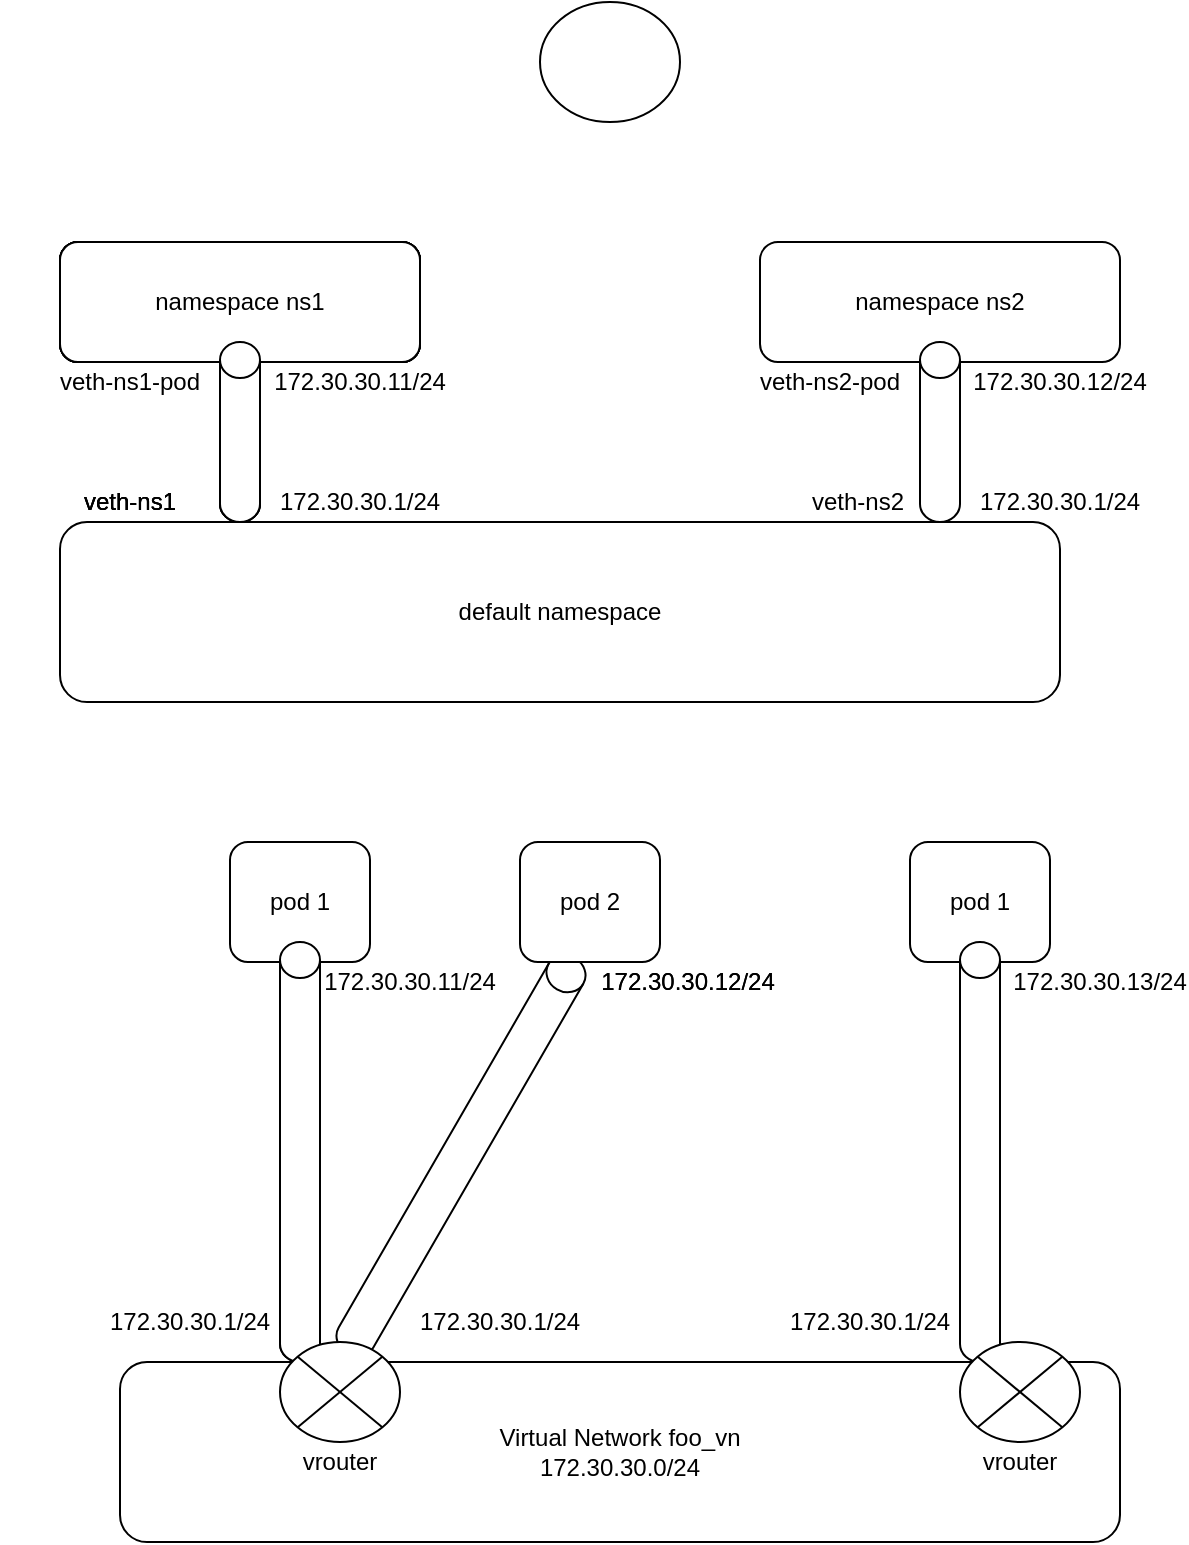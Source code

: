 <mxfile version="14.3.1" type="github"><diagram id="Tiv4UOUQblU9HOOvh4kU" name="Page-1"><mxGraphModel dx="989" dy="888" grid="1" gridSize="10" guides="1" tooltips="1" connect="1" arrows="1" fold="1" page="1" pageScale="1" pageWidth="827" pageHeight="1169" math="0" shadow="0"><root><mxCell id="0"/><mxCell id="1" parent="0"/><mxCell id="jZRcJ8IrThSqSdRFLLNY-99" value="" style="shape=cylinder3;whiteSpace=wrap;html=1;boundedLbl=1;backgroundOutline=1;size=9;rotation=30;" vertex="1" parent="1"><mxGeometry x="270.5" y="502.81" width="20" height="227.99" as="geometry"/></mxCell><mxCell id="jZRcJ8IrThSqSdRFLLNY-1" value="namespace ns1" style="rounded=1;whiteSpace=wrap;html=1;" vertex="1" parent="1"><mxGeometry x="80" y="160" width="180" height="60" as="geometry"/></mxCell><mxCell id="jZRcJ8IrThSqSdRFLLNY-3" value="namespace ns1" style="rounded=1;whiteSpace=wrap;html=1;" vertex="1" parent="1"><mxGeometry x="80" y="160" width="180" height="60" as="geometry"/></mxCell><mxCell id="jZRcJ8IrThSqSdRFLLNY-4" value="namespace ns1" style="rounded=1;whiteSpace=wrap;html=1;" vertex="1" parent="1"><mxGeometry x="80" y="160" width="180" height="60" as="geometry"/></mxCell><mxCell id="jZRcJ8IrThSqSdRFLLNY-5" value="default namespace" style="rounded=1;whiteSpace=wrap;html=1;" vertex="1" parent="1"><mxGeometry x="80" y="300" width="500" height="90" as="geometry"/></mxCell><mxCell id="jZRcJ8IrThSqSdRFLLNY-2" value="" style="shape=cylinder3;whiteSpace=wrap;html=1;boundedLbl=1;backgroundOutline=1;size=9;" vertex="1" parent="1"><mxGeometry x="160" y="210" width="20" height="90" as="geometry"/></mxCell><mxCell id="jZRcJ8IrThSqSdRFLLNY-6" value="namespace ns1" style="rounded=1;whiteSpace=wrap;html=1;" vertex="1" parent="1"><mxGeometry x="80" y="160" width="180" height="60" as="geometry"/></mxCell><mxCell id="jZRcJ8IrThSqSdRFLLNY-7" value="" style="shape=cylinder3;whiteSpace=wrap;html=1;boundedLbl=1;backgroundOutline=1;size=9;" vertex="1" parent="1"><mxGeometry x="160" y="210" width="20" height="90" as="geometry"/></mxCell><mxCell id="jZRcJ8IrThSqSdRFLLNY-8" value="namespace ns1" style="rounded=1;whiteSpace=wrap;html=1;" vertex="1" parent="1"><mxGeometry x="80" y="160" width="180" height="60" as="geometry"/></mxCell><mxCell id="jZRcJ8IrThSqSdRFLLNY-9" value="" style="shape=cylinder3;whiteSpace=wrap;html=1;boundedLbl=1;backgroundOutline=1;size=9;" vertex="1" parent="1"><mxGeometry x="160" y="210" width="20" height="90" as="geometry"/></mxCell><mxCell id="jZRcJ8IrThSqSdRFLLNY-10" value="namespace ns2" style="rounded=1;whiteSpace=wrap;html=1;" vertex="1" parent="1"><mxGeometry x="430" y="160" width="180" height="60" as="geometry"/></mxCell><mxCell id="jZRcJ8IrThSqSdRFLLNY-11" value="" style="shape=cylinder3;whiteSpace=wrap;html=1;boundedLbl=1;backgroundOutline=1;size=9;" vertex="1" parent="1"><mxGeometry x="510" y="210" width="20" height="90" as="geometry"/></mxCell><mxCell id="jZRcJ8IrThSqSdRFLLNY-12" value="veth-ns1-pod" style="text;html=1;strokeColor=none;fillColor=none;align=center;verticalAlign=middle;whiteSpace=wrap;rounded=0;" vertex="1" parent="1"><mxGeometry x="50" y="220" width="130" height="20" as="geometry"/></mxCell><mxCell id="jZRcJ8IrThSqSdRFLLNY-17" value="veth-ns1" style="text;html=1;strokeColor=none;fillColor=none;align=center;verticalAlign=middle;whiteSpace=wrap;rounded=0;" vertex="1" parent="1"><mxGeometry x="50" y="280" width="130" height="20" as="geometry"/></mxCell><mxCell id="jZRcJ8IrThSqSdRFLLNY-18" value="veth-ns1" style="text;html=1;strokeColor=none;fillColor=none;align=center;verticalAlign=middle;whiteSpace=wrap;rounded=0;" vertex="1" parent="1"><mxGeometry x="50" y="280" width="130" height="20" as="geometry"/></mxCell><mxCell id="jZRcJ8IrThSqSdRFLLNY-19" value="veth-ns1" style="text;html=1;strokeColor=none;fillColor=none;align=center;verticalAlign=middle;whiteSpace=wrap;rounded=0;" vertex="1" parent="1"><mxGeometry x="50" y="280" width="130" height="20" as="geometry"/></mxCell><mxCell id="jZRcJ8IrThSqSdRFLLNY-20" value="veth-ns2" style="text;html=1;strokeColor=none;fillColor=none;align=center;verticalAlign=middle;whiteSpace=wrap;rounded=0;" vertex="1" parent="1"><mxGeometry x="414" y="280" width="130" height="20" as="geometry"/></mxCell><mxCell id="jZRcJ8IrThSqSdRFLLNY-23" value="veth-ns2-pod" style="text;html=1;strokeColor=none;fillColor=none;align=center;verticalAlign=middle;whiteSpace=wrap;rounded=0;" vertex="1" parent="1"><mxGeometry x="400" y="220" width="130" height="20" as="geometry"/></mxCell><mxCell id="jZRcJ8IrThSqSdRFLLNY-24" value="172.30.30.1/24" style="text;html=1;strokeColor=none;fillColor=none;align=center;verticalAlign=middle;whiteSpace=wrap;rounded=0;" vertex="1" parent="1"><mxGeometry x="210" y="280" width="40" height="20" as="geometry"/></mxCell><mxCell id="jZRcJ8IrThSqSdRFLLNY-28" value="172.30.30.1/24" style="text;html=1;strokeColor=none;fillColor=none;align=center;verticalAlign=middle;whiteSpace=wrap;rounded=0;" vertex="1" parent="1"><mxGeometry x="560" y="280" width="40" height="20" as="geometry"/></mxCell><mxCell id="jZRcJ8IrThSqSdRFLLNY-29" value="172.30.30.12/24" style="text;html=1;strokeColor=none;fillColor=none;align=center;verticalAlign=middle;whiteSpace=wrap;rounded=0;" vertex="1" parent="1"><mxGeometry x="560" y="220" width="40" height="20" as="geometry"/></mxCell><mxCell id="jZRcJ8IrThSqSdRFLLNY-30" value="172.30.30.11/24" style="text;html=1;strokeColor=none;fillColor=none;align=center;verticalAlign=middle;whiteSpace=wrap;rounded=0;" vertex="1" parent="1"><mxGeometry x="210" y="220" width="40" height="20" as="geometry"/></mxCell><mxCell id="jZRcJ8IrThSqSdRFLLNY-73" value="pod 1" style="rounded=1;whiteSpace=wrap;html=1;" vertex="1" parent="1"><mxGeometry x="165" y="460" width="70" height="60" as="geometry"/></mxCell><mxCell id="jZRcJ8IrThSqSdRFLLNY-76" value="&lt;div&gt;Virtual Network foo_vn&lt;/div&gt;&lt;div&gt;172.30.30.0/24&lt;br&gt;&lt;/div&gt;" style="rounded=1;whiteSpace=wrap;html=1;" vertex="1" parent="1"><mxGeometry x="110" y="720" width="500" height="90" as="geometry"/></mxCell><mxCell id="jZRcJ8IrThSqSdRFLLNY-77" value="" style="shape=cylinder3;whiteSpace=wrap;html=1;boundedLbl=1;backgroundOutline=1;size=9;" vertex="1" parent="1"><mxGeometry x="190" y="630" width="20" height="90" as="geometry"/></mxCell><mxCell id="jZRcJ8IrThSqSdRFLLNY-79" value="" style="shape=cylinder3;whiteSpace=wrap;html=1;boundedLbl=1;backgroundOutline=1;size=9;" vertex="1" parent="1"><mxGeometry x="190" y="510" width="20" height="210" as="geometry"/></mxCell><mxCell id="jZRcJ8IrThSqSdRFLLNY-90" value="172.30.30.1/24" style="text;html=1;strokeColor=none;fillColor=none;align=center;verticalAlign=middle;whiteSpace=wrap;rounded=0;" vertex="1" parent="1"><mxGeometry x="125" y="690" width="40" height="20" as="geometry"/></mxCell><mxCell id="jZRcJ8IrThSqSdRFLLNY-93" value="172.30.30.11/24" style="text;html=1;strokeColor=none;fillColor=none;align=center;verticalAlign=middle;whiteSpace=wrap;rounded=0;" vertex="1" parent="1"><mxGeometry x="235" y="520" width="40" height="20" as="geometry"/></mxCell><mxCell id="jZRcJ8IrThSqSdRFLLNY-95" value="" style="ellipse;whiteSpace=wrap;html=1;" vertex="1" parent="1"><mxGeometry x="320" y="40" width="70" height="60" as="geometry"/></mxCell><mxCell id="jZRcJ8IrThSqSdRFLLNY-96" value="" style="shape=sumEllipse;perimeter=ellipsePerimeter;whiteSpace=wrap;html=1;backgroundOutline=1;" vertex="1" parent="1"><mxGeometry x="190" y="710" width="60" height="50" as="geometry"/></mxCell><mxCell id="jZRcJ8IrThSqSdRFLLNY-98" value="172.30.30.1/24" style="text;html=1;strokeColor=none;fillColor=none;align=center;verticalAlign=middle;whiteSpace=wrap;rounded=0;" vertex="1" parent="1"><mxGeometry x="280" y="690" width="40" height="20" as="geometry"/></mxCell><mxCell id="jZRcJ8IrThSqSdRFLLNY-100" value="pod 2" style="rounded=1;whiteSpace=wrap;html=1;" vertex="1" parent="1"><mxGeometry x="310" y="460" width="70" height="60" as="geometry"/></mxCell><mxCell id="jZRcJ8IrThSqSdRFLLNY-101" value="172.30.30.12/24" style="text;html=1;strokeColor=none;fillColor=none;align=center;verticalAlign=middle;whiteSpace=wrap;rounded=0;" vertex="1" parent="1"><mxGeometry x="374" y="520" width="40" height="20" as="geometry"/></mxCell><mxCell id="jZRcJ8IrThSqSdRFLLNY-102" value="pod 1" style="rounded=1;whiteSpace=wrap;html=1;" vertex="1" parent="1"><mxGeometry x="505" y="460" width="70" height="60" as="geometry"/></mxCell><mxCell id="jZRcJ8IrThSqSdRFLLNY-103" value="" style="shape=cylinder3;whiteSpace=wrap;html=1;boundedLbl=1;backgroundOutline=1;size=9;" vertex="1" parent="1"><mxGeometry x="530" y="510" width="20" height="210" as="geometry"/></mxCell><mxCell id="jZRcJ8IrThSqSdRFLLNY-105" value="172.30.30.1/24" style="text;html=1;strokeColor=none;fillColor=none;align=center;verticalAlign=middle;whiteSpace=wrap;rounded=0;" vertex="1" parent="1"><mxGeometry x="465" y="690" width="40" height="20" as="geometry"/></mxCell><mxCell id="jZRcJ8IrThSqSdRFLLNY-106" value="" style="shape=sumEllipse;perimeter=ellipsePerimeter;whiteSpace=wrap;html=1;backgroundOutline=1;" vertex="1" parent="1"><mxGeometry x="530" y="710" width="60" height="50" as="geometry"/></mxCell><mxCell id="jZRcJ8IrThSqSdRFLLNY-107" value="172.30.30.12/24" style="text;html=1;strokeColor=none;fillColor=none;align=center;verticalAlign=middle;whiteSpace=wrap;rounded=0;" vertex="1" parent="1"><mxGeometry x="374" y="520" width="40" height="20" as="geometry"/></mxCell><mxCell id="jZRcJ8IrThSqSdRFLLNY-109" value="172.30.30.13/24" style="text;html=1;strokeColor=none;fillColor=none;align=center;verticalAlign=middle;whiteSpace=wrap;rounded=0;" vertex="1" parent="1"><mxGeometry x="580" y="520" width="40" height="20" as="geometry"/></mxCell><mxCell id="jZRcJ8IrThSqSdRFLLNY-110" value="vrouter" style="text;html=1;strokeColor=none;fillColor=none;align=center;verticalAlign=middle;whiteSpace=wrap;rounded=0;" vertex="1" parent="1"><mxGeometry x="200" y="760" width="40" height="20" as="geometry"/></mxCell><mxCell id="jZRcJ8IrThSqSdRFLLNY-111" value="vrouter" style="text;html=1;strokeColor=none;fillColor=none;align=center;verticalAlign=middle;whiteSpace=wrap;rounded=0;" vertex="1" parent="1"><mxGeometry x="540" y="760" width="40" height="20" as="geometry"/></mxCell></root></mxGraphModel></diagram></mxfile>